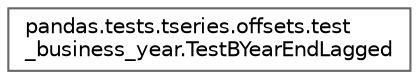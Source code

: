 digraph "Graphical Class Hierarchy"
{
 // LATEX_PDF_SIZE
  bgcolor="transparent";
  edge [fontname=Helvetica,fontsize=10,labelfontname=Helvetica,labelfontsize=10];
  node [fontname=Helvetica,fontsize=10,shape=box,height=0.2,width=0.4];
  rankdir="LR";
  Node0 [id="Node000000",label="pandas.tests.tseries.offsets.test\l_business_year.TestBYearEndLagged",height=0.2,width=0.4,color="grey40", fillcolor="white", style="filled",URL="$d8/da7/classpandas_1_1tests_1_1tseries_1_1offsets_1_1test__business__year_1_1TestBYearEndLagged.html",tooltip=" "];
}
